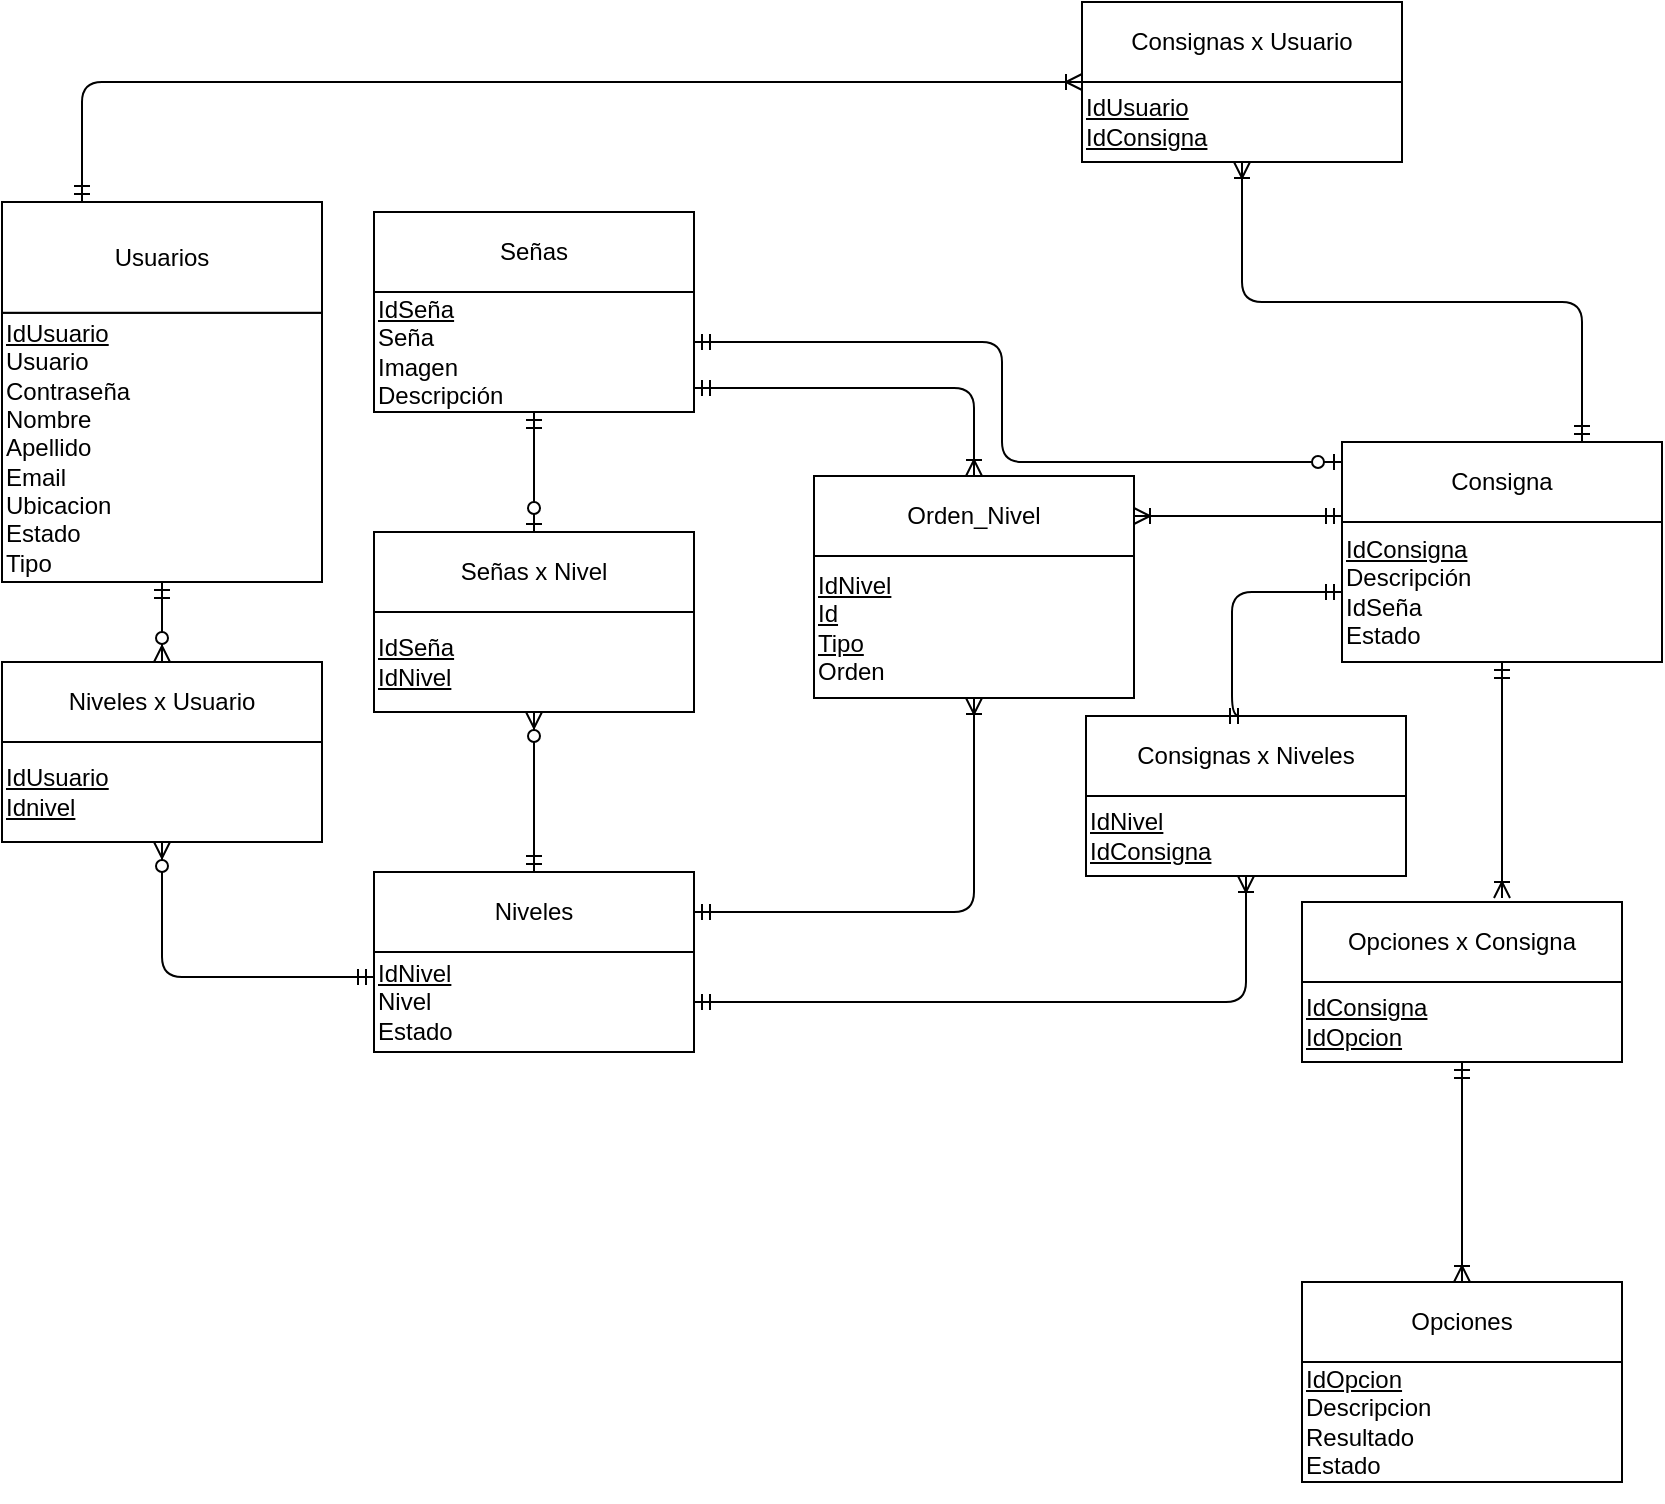 <mxfile version="13.8.1" type="device"><diagram id="CHsSuXNLzgvp_WEiPCBv" name="Page-1"><mxGraphModel dx="868" dy="1648" grid="0" gridSize="10" guides="1" tooltips="1" connect="1" arrows="1" fold="1" page="1" pageScale="1" pageWidth="827" pageHeight="1169" math="0" shadow="0"><root><mxCell id="0"/><mxCell id="1" parent="0"/><mxCell id="zLVDFcZY_4XHgoPYn5R5-32" value="" style="group" parent="1" vertex="1" connectable="0"><mxGeometry x="160" y="310" width="160" height="90" as="geometry"/></mxCell><mxCell id="zLVDFcZY_4XHgoPYn5R5-9" value="&lt;div&gt;&lt;u&gt;IdUsuario&lt;/u&gt;&lt;/div&gt;&lt;div&gt;&lt;u&gt;Idnivel&lt;/u&gt;&lt;br&gt;&lt;/div&gt;" style="rounded=0;whiteSpace=wrap;html=1;align=left;" parent="zLVDFcZY_4XHgoPYn5R5-32" vertex="1"><mxGeometry y="40" width="160" height="50" as="geometry"/></mxCell><mxCell id="zLVDFcZY_4XHgoPYn5R5-10" value="Niveles x Usuario" style="rounded=0;whiteSpace=wrap;html=1;" parent="zLVDFcZY_4XHgoPYn5R5-32" vertex="1"><mxGeometry width="160" height="40" as="geometry"/></mxCell><mxCell id="zLVDFcZY_4XHgoPYn5R5-33" value="" style="group" parent="1" vertex="1" connectable="0"><mxGeometry x="810" y="430" width="160" height="110" as="geometry"/></mxCell><mxCell id="zLVDFcZY_4XHgoPYn5R5-16" value="&lt;div&gt;&lt;u&gt;IdConsigna&lt;/u&gt;&lt;/div&gt;&lt;div&gt;&lt;u&gt;IdOpcion&lt;/u&gt;&lt;/div&gt;" style="rounded=0;whiteSpace=wrap;html=1;align=left;" parent="zLVDFcZY_4XHgoPYn5R5-33" vertex="1"><mxGeometry y="40" width="160" height="40" as="geometry"/></mxCell><mxCell id="zLVDFcZY_4XHgoPYn5R5-17" value="Opciones x Consigna" style="rounded=0;whiteSpace=wrap;html=1;" parent="zLVDFcZY_4XHgoPYn5R5-33" vertex="1"><mxGeometry width="160" height="40" as="geometry"/></mxCell><mxCell id="zLVDFcZY_4XHgoPYn5R5-34" value="" style="group" parent="1" vertex="1" connectable="0"><mxGeometry x="830" y="200" width="160" height="110" as="geometry"/></mxCell><mxCell id="zLVDFcZY_4XHgoPYn5R5-13" value="&lt;div&gt;&lt;u&gt;IdConsigna&lt;/u&gt;&lt;/div&gt;&lt;div&gt;Descripción&lt;/div&gt;&lt;div&gt;IdSeña&lt;/div&gt;&lt;div&gt;Estado&lt;br&gt;&lt;u&gt;&lt;/u&gt;&lt;/div&gt;" style="rounded=0;whiteSpace=wrap;html=1;align=left;" parent="zLVDFcZY_4XHgoPYn5R5-34" vertex="1"><mxGeometry y="40" width="160" height="70" as="geometry"/></mxCell><mxCell id="zLVDFcZY_4XHgoPYn5R5-14" value="Consigna" style="rounded=0;whiteSpace=wrap;html=1;" parent="zLVDFcZY_4XHgoPYn5R5-34" vertex="1"><mxGeometry width="160" height="40" as="geometry"/></mxCell><mxCell id="zLVDFcZY_4XHgoPYn5R5-35" value="" style="group" parent="1" vertex="1" connectable="0"><mxGeometry x="346" y="415" width="160" height="90" as="geometry"/></mxCell><mxCell id="zLVDFcZY_4XHgoPYn5R5-5" value="&lt;div&gt;&lt;u&gt;IdNivel&lt;/u&gt;&lt;/div&gt;&lt;div&gt;Nivel&lt;/div&gt;&lt;div&gt;Estado&lt;br&gt;&lt;u&gt;&lt;/u&gt;&lt;/div&gt;" style="rounded=0;whiteSpace=wrap;html=1;align=left;" parent="zLVDFcZY_4XHgoPYn5R5-35" vertex="1"><mxGeometry y="40" width="160" height="50" as="geometry"/></mxCell><mxCell id="zLVDFcZY_4XHgoPYn5R5-6" value="Niveles" style="rounded=0;whiteSpace=wrap;html=1;" parent="zLVDFcZY_4XHgoPYn5R5-35" vertex="1"><mxGeometry width="160" height="40" as="geometry"/></mxCell><mxCell id="zLVDFcZY_4XHgoPYn5R5-37" value="" style="group" parent="1" vertex="1" connectable="0"><mxGeometry x="346" y="85" width="160" height="100" as="geometry"/></mxCell><mxCell id="zLVDFcZY_4XHgoPYn5R5-3" value="&lt;div&gt;&lt;u&gt;IdSeña&lt;/u&gt;&lt;/div&gt;&lt;div&gt;Seña&lt;/div&gt;&lt;div&gt;Imagen&lt;br&gt;&lt;/div&gt;&lt;div&gt;Descripción&lt;/div&gt;" style="rounded=0;whiteSpace=wrap;html=1;align=left;" parent="zLVDFcZY_4XHgoPYn5R5-37" vertex="1"><mxGeometry y="40" width="160" height="60" as="geometry"/></mxCell><mxCell id="zLVDFcZY_4XHgoPYn5R5-4" value="Señas" style="rounded=0;whiteSpace=wrap;html=1;" parent="zLVDFcZY_4XHgoPYn5R5-37" vertex="1"><mxGeometry width="160" height="40" as="geometry"/></mxCell><mxCell id="zLVDFcZY_4XHgoPYn5R5-38" value="" style="group" parent="1" vertex="1" connectable="0"><mxGeometry x="346" y="245" width="160" height="90" as="geometry"/></mxCell><mxCell id="zLVDFcZY_4XHgoPYn5R5-7" value="&lt;div&gt;&lt;u&gt;IdSeña&lt;/u&gt;&lt;/div&gt;&lt;u&gt;IdNivel&lt;/u&gt;&lt;br&gt;&lt;u&gt;&lt;/u&gt;" style="rounded=0;whiteSpace=wrap;html=1;align=left;" parent="zLVDFcZY_4XHgoPYn5R5-38" vertex="1"><mxGeometry y="40" width="160" height="50" as="geometry"/></mxCell><mxCell id="zLVDFcZY_4XHgoPYn5R5-8" value="Señas x Nivel" style="rounded=0;whiteSpace=wrap;html=1;" parent="zLVDFcZY_4XHgoPYn5R5-38" vertex="1"><mxGeometry width="160" height="40" as="geometry"/></mxCell><mxCell id="zLVDFcZY_4XHgoPYn5R5-39" value="" style="group" parent="1" vertex="1" connectable="0"><mxGeometry x="160" y="80" width="160" height="190" as="geometry"/></mxCell><mxCell id="zLVDFcZY_4XHgoPYn5R5-1" value="&lt;div&gt;&lt;u&gt;IdUsuario&lt;/u&gt;&lt;br&gt;&lt;/div&gt;&lt;div&gt;Usuario&lt;/div&gt;&lt;div&gt;Contraseña&lt;/div&gt;&lt;div&gt;Nombre&lt;/div&gt;&lt;div&gt;Apellido&lt;/div&gt;&lt;div&gt;Email&lt;/div&gt;&lt;div&gt;Ubicacion&lt;/div&gt;&lt;div&gt;Estado&lt;/div&gt;&lt;div&gt;Tipo&lt;br&gt;&lt;/div&gt;" style="rounded=0;whiteSpace=wrap;html=1;align=left;" parent="zLVDFcZY_4XHgoPYn5R5-39" vertex="1"><mxGeometry y="55.38" width="160" height="134.62" as="geometry"/></mxCell><mxCell id="zLVDFcZY_4XHgoPYn5R5-2" value="Usuarios" style="rounded=0;whiteSpace=wrap;html=1;" parent="zLVDFcZY_4XHgoPYn5R5-39" vertex="1"><mxGeometry width="160" height="55.385" as="geometry"/></mxCell><mxCell id="zLVDFcZY_4XHgoPYn5R5-43" style="edgeStyle=orthogonalEdgeStyle;rounded=1;orthogonalLoop=1;jettySize=auto;html=1;entryX=0.5;entryY=0;entryDx=0;entryDy=0;startArrow=ERmandOne;startFill=0;endArrow=ERzeroToMany;endFill=1;" parent="1" source="zLVDFcZY_4XHgoPYn5R5-1" target="zLVDFcZY_4XHgoPYn5R5-10" edge="1"><mxGeometry relative="1" as="geometry"/></mxCell><mxCell id="zLVDFcZY_4XHgoPYn5R5-51" style="edgeStyle=orthogonalEdgeStyle;rounded=1;orthogonalLoop=1;jettySize=auto;html=1;entryX=0.5;entryY=0;entryDx=0;entryDy=0;startArrow=ERmandOne;startFill=0;endArrow=ERzeroToOne;endFill=1;" parent="1" source="zLVDFcZY_4XHgoPYn5R5-3" target="zLVDFcZY_4XHgoPYn5R5-8" edge="1"><mxGeometry relative="1" as="geometry"/></mxCell><mxCell id="zLVDFcZY_4XHgoPYn5R5-52" style="edgeStyle=orthogonalEdgeStyle;rounded=1;orthogonalLoop=1;jettySize=auto;html=1;entryX=0.5;entryY=1;entryDx=0;entryDy=0;startArrow=ERmandOne;startFill=0;endArrow=ERzeroToMany;endFill=1;exitX=0.5;exitY=0;exitDx=0;exitDy=0;" parent="1" source="zLVDFcZY_4XHgoPYn5R5-6" target="zLVDFcZY_4XHgoPYn5R5-7" edge="1"><mxGeometry relative="1" as="geometry"><mxPoint x="376" y="415" as="sourcePoint"/></mxGeometry></mxCell><mxCell id="zLVDFcZY_4XHgoPYn5R5-53" style="edgeStyle=orthogonalEdgeStyle;rounded=0;orthogonalLoop=1;jettySize=auto;html=1;entryX=0.625;entryY=-0.05;entryDx=0;entryDy=0;startArrow=ERmandOne;startFill=0;endArrow=ERoneToMany;endFill=0;entryPerimeter=0;" parent="1" source="zLVDFcZY_4XHgoPYn5R5-13" target="zLVDFcZY_4XHgoPYn5R5-17" edge="1"><mxGeometry relative="1" as="geometry"/></mxCell><mxCell id="zLVDFcZY_4XHgoPYn5R5-57" style="edgeStyle=orthogonalEdgeStyle;rounded=1;orthogonalLoop=1;jettySize=auto;html=1;exitX=0;exitY=0.25;exitDx=0;exitDy=0;entryX=0.5;entryY=1;entryDx=0;entryDy=0;startArrow=ERmandOne;startFill=0;endArrow=ERzeroToMany;endFill=1;" parent="1" source="zLVDFcZY_4XHgoPYn5R5-5" target="zLVDFcZY_4XHgoPYn5R5-9" edge="1"><mxGeometry relative="1" as="geometry"/></mxCell><mxCell id="IFSCgaoVb_gdEOItY-Co-2" value="" style="group" parent="1" vertex="1" connectable="0"><mxGeometry x="702" y="337" width="160" height="90" as="geometry"/></mxCell><mxCell id="IFSCgaoVb_gdEOItY-Co-3" value="&lt;div&gt;&lt;u&gt;IdNivel&lt;/u&gt;&lt;/div&gt;&lt;div&gt;&lt;u&gt;IdConsigna&lt;/u&gt;&lt;br&gt;&lt;/div&gt;" style="rounded=0;whiteSpace=wrap;html=1;align=left;" parent="IFSCgaoVb_gdEOItY-Co-2" vertex="1"><mxGeometry y="40" width="160" height="40" as="geometry"/></mxCell><mxCell id="IFSCgaoVb_gdEOItY-Co-4" value="Consignas x Niveles" style="rounded=0;whiteSpace=wrap;html=1;" parent="IFSCgaoVb_gdEOItY-Co-2" vertex="1"><mxGeometry width="160" height="40" as="geometry"/></mxCell><mxCell id="IFSCgaoVb_gdEOItY-Co-5" style="edgeStyle=orthogonalEdgeStyle;rounded=1;orthogonalLoop=1;jettySize=auto;html=1;entryX=0.5;entryY=0;entryDx=0;entryDy=0;startArrow=ERmandOne;startFill=0;endArrow=ERmandOne;endFill=0;strokeColor=#000000;" parent="1" source="zLVDFcZY_4XHgoPYn5R5-13" target="IFSCgaoVb_gdEOItY-Co-4" edge="1"><mxGeometry relative="1" as="geometry"><Array as="points"><mxPoint x="775" y="275"/></Array></mxGeometry></mxCell><mxCell id="IFSCgaoVb_gdEOItY-Co-6" style="edgeStyle=orthogonalEdgeStyle;rounded=1;orthogonalLoop=1;jettySize=auto;html=1;entryX=0.5;entryY=1;entryDx=0;entryDy=0;startArrow=ERmandOne;startFill=0;endArrow=ERoneToMany;endFill=0;strokeColor=#000000;" parent="1" source="zLVDFcZY_4XHgoPYn5R5-5" target="IFSCgaoVb_gdEOItY-Co-3" edge="1"><mxGeometry relative="1" as="geometry"/></mxCell><mxCell id="IFSCgaoVb_gdEOItY-Co-7" value="&lt;div&gt;&lt;u&gt;IdUsuario&lt;/u&gt;&lt;/div&gt;&lt;div&gt;&lt;u&gt;IdConsigna&lt;/u&gt;&lt;/div&gt;" style="rounded=0;whiteSpace=wrap;html=1;align=left;" parent="1" vertex="1"><mxGeometry x="700" y="20" width="160" height="40" as="geometry"/></mxCell><mxCell id="IFSCgaoVb_gdEOItY-Co-8" value="Consignas x Usuario" style="rounded=0;whiteSpace=wrap;html=1;" parent="1" vertex="1"><mxGeometry x="700" y="-20" width="160" height="40" as="geometry"/></mxCell><mxCell id="IFSCgaoVb_gdEOItY-Co-9" style="edgeStyle=orthogonalEdgeStyle;rounded=1;orthogonalLoop=1;jettySize=auto;html=1;exitX=0.25;exitY=0;exitDx=0;exitDy=0;entryX=0;entryY=1;entryDx=0;entryDy=0;startArrow=ERmandOne;startFill=0;endArrow=ERoneToMany;endFill=0;strokeColor=#000000;" parent="1" source="zLVDFcZY_4XHgoPYn5R5-2" target="IFSCgaoVb_gdEOItY-Co-8" edge="1"><mxGeometry relative="1" as="geometry"><Array as="points"><mxPoint x="200" y="20"/></Array></mxGeometry></mxCell><mxCell id="IFSCgaoVb_gdEOItY-Co-10" style="edgeStyle=orthogonalEdgeStyle;rounded=1;orthogonalLoop=1;jettySize=auto;html=1;exitX=0.75;exitY=0;exitDx=0;exitDy=0;entryX=0.5;entryY=1;entryDx=0;entryDy=0;startArrow=ERmandOne;startFill=0;endArrow=ERoneToMany;endFill=0;strokeColor=#000000;" parent="1" source="zLVDFcZY_4XHgoPYn5R5-14" target="IFSCgaoVb_gdEOItY-Co-7" edge="1"><mxGeometry relative="1" as="geometry"/></mxCell><mxCell id="HJ5o5F9AZnl-bFYLHjYT-1" value="" style="group" parent="1" vertex="1" connectable="0"><mxGeometry x="810" y="620" width="160" height="110" as="geometry"/></mxCell><mxCell id="HJ5o5F9AZnl-bFYLHjYT-2" value="&lt;div&gt;&lt;u&gt;IdOpcion&lt;/u&gt;&lt;/div&gt;&lt;div&gt;Descripcion&lt;/div&gt;&lt;div&gt;Resultado&lt;/div&gt;&lt;div&gt;Estado&lt;br&gt;&lt;/div&gt;" style="rounded=0;whiteSpace=wrap;html=1;align=left;" parent="HJ5o5F9AZnl-bFYLHjYT-1" vertex="1"><mxGeometry y="40" width="160" height="60" as="geometry"/></mxCell><mxCell id="HJ5o5F9AZnl-bFYLHjYT-3" value="Opciones" style="rounded=0;whiteSpace=wrap;html=1;" parent="HJ5o5F9AZnl-bFYLHjYT-1" vertex="1"><mxGeometry width="160" height="40" as="geometry"/></mxCell><mxCell id="HJ5o5F9AZnl-bFYLHjYT-5" style="edgeStyle=orthogonalEdgeStyle;rounded=0;orthogonalLoop=1;jettySize=auto;html=1;exitX=0.5;exitY=1;exitDx=0;exitDy=0;entryX=0.5;entryY=0;entryDx=0;entryDy=0;startArrow=ERmandOne;startFill=0;endArrow=ERoneToMany;endFill=0;" parent="1" source="zLVDFcZY_4XHgoPYn5R5-16" target="HJ5o5F9AZnl-bFYLHjYT-3" edge="1"><mxGeometry relative="1" as="geometry"/></mxCell><mxCell id="sLVApz63cLiELcsMay3b-1" style="edgeStyle=orthogonalEdgeStyle;rounded=1;orthogonalLoop=1;jettySize=auto;html=1;startArrow=ERmandOne;startFill=0;endArrow=ERzeroToOne;endFill=1;" parent="1" source="zLVDFcZY_4XHgoPYn5R5-3" target="zLVDFcZY_4XHgoPYn5R5-14" edge="1"><mxGeometry relative="1" as="geometry"><mxPoint x="640" y="190" as="sourcePoint"/><mxPoint x="640" y="250" as="targetPoint"/><Array as="points"><mxPoint x="660" y="150"/><mxPoint x="660" y="210"/></Array></mxGeometry></mxCell><mxCell id="KHxwulvzfld006aWGmqs-4" value="" style="group" vertex="1" connectable="0" parent="1"><mxGeometry x="566" y="217" width="160" height="111" as="geometry"/></mxCell><mxCell id="KHxwulvzfld006aWGmqs-5" value="&lt;div&gt;&lt;u&gt;IdNivel&lt;/u&gt;&lt;/div&gt;&lt;div&gt;&lt;u&gt;Id&lt;/u&gt;&lt;/div&gt;&lt;div&gt;&lt;u&gt;Tipo&lt;/u&gt;&lt;/div&gt;&lt;div&gt;Orden&lt;/div&gt;" style="rounded=0;whiteSpace=wrap;html=1;align=left;" vertex="1" parent="KHxwulvzfld006aWGmqs-4"><mxGeometry y="40" width="160" height="71" as="geometry"/></mxCell><mxCell id="KHxwulvzfld006aWGmqs-6" value="Orden_Nivel" style="rounded=0;whiteSpace=wrap;html=1;" vertex="1" parent="KHxwulvzfld006aWGmqs-4"><mxGeometry width="160" height="40" as="geometry"/></mxCell><mxCell id="KHxwulvzfld006aWGmqs-7" style="edgeStyle=orthogonalEdgeStyle;rounded=1;orthogonalLoop=1;jettySize=auto;html=1;entryX=0.5;entryY=0;entryDx=0;entryDy=0;startArrow=ERmandOne;startFill=0;endArrow=ERoneToMany;endFill=0;" edge="1" parent="1" source="zLVDFcZY_4XHgoPYn5R5-3" target="KHxwulvzfld006aWGmqs-6"><mxGeometry relative="1" as="geometry"><Array as="points"><mxPoint x="646" y="173"/></Array></mxGeometry></mxCell><mxCell id="KHxwulvzfld006aWGmqs-8" style="edgeStyle=orthogonalEdgeStyle;rounded=1;orthogonalLoop=1;jettySize=auto;html=1;startArrow=ERmandOne;startFill=0;endArrow=ERoneToMany;endFill=0;entryX=1;entryY=0.5;entryDx=0;entryDy=0;" edge="1" parent="1" target="KHxwulvzfld006aWGmqs-6"><mxGeometry relative="1" as="geometry"><mxPoint x="830" y="237" as="sourcePoint"/><mxPoint x="726" y="240" as="targetPoint"/><Array as="points"><mxPoint x="830" y="237"/></Array></mxGeometry></mxCell><mxCell id="KHxwulvzfld006aWGmqs-10" style="edgeStyle=orthogonalEdgeStyle;rounded=1;orthogonalLoop=1;jettySize=auto;html=1;exitX=1;exitY=0.5;exitDx=0;exitDy=0;startArrow=ERmandOne;startFill=0;endArrow=ERoneToMany;endFill=0;" edge="1" parent="1" source="zLVDFcZY_4XHgoPYn5R5-6" target="KHxwulvzfld006aWGmqs-5"><mxGeometry relative="1" as="geometry"/></mxCell></root></mxGraphModel></diagram></mxfile>